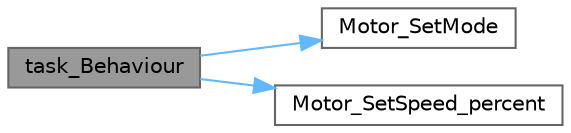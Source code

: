 digraph "task_Behaviour"
{
 // LATEX_PDF_SIZE
  bgcolor="transparent";
  edge [fontname=Helvetica,fontsize=10,labelfontname=Helvetica,labelfontsize=10];
  node [fontname=Helvetica,fontsize=10,shape=box,height=0.2,width=0.4];
  rankdir="LR";
  Node1 [id="Node000001",label="task_Behaviour",height=0.2,width=0.4,color="gray40", fillcolor="grey60", style="filled", fontcolor="black",tooltip="Behavior control task."];
  Node1 -> Node2 [id="edge3_Node000001_Node000002",color="steelblue1",style="solid",tooltip=" "];
  Node2 [id="Node000002",label="Motor_SetMode",height=0.2,width=0.4,color="grey40", fillcolor="white", style="filled",URL="$driver__Motor_8c.html#a3b02c81c2bf2acaa597535ee656afe16",tooltip="Set the operating mode of the motors."];
  Node1 -> Node3 [id="edge4_Node000001_Node000003",color="steelblue1",style="solid",tooltip=" "];
  Node3 [id="Node000003",label="Motor_SetSpeed_percent",height=0.2,width=0.4,color="grey40", fillcolor="white", style="filled",URL="$driver__Motor_8c.html#a99e002085849d62c67a8c049a9e18f68",tooltip="Set the speed of the motors as a percentage of maximum speed."];
}
